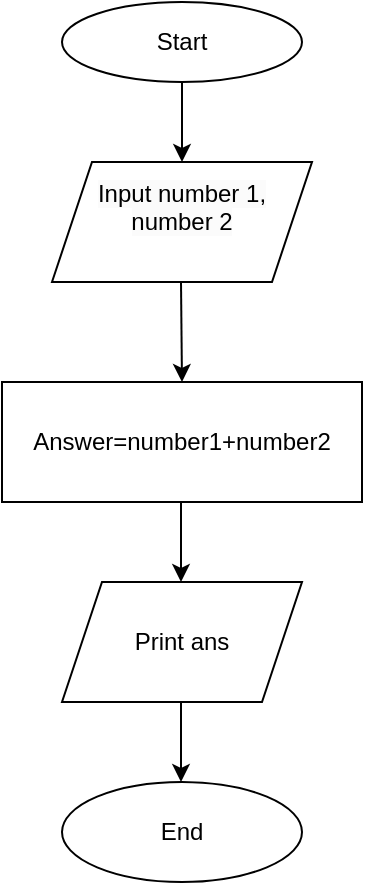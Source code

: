 <mxfile version="20.8.16" type="device"><diagram name="Page-1" id="4fSqd4kDxgyq-UM_JQqs"><mxGraphModel dx="472" dy="778" grid="1" gridSize="10" guides="1" tooltips="1" connect="1" arrows="1" fold="1" page="1" pageScale="1" pageWidth="850" pageHeight="1100" math="0" shadow="0"><root><mxCell id="0"/><mxCell id="1" parent="0"/><mxCell id="SJlhWXbe0oI6cjNZF701-1" value="Start" style="ellipse;whiteSpace=wrap;html=1;" vertex="1" parent="1"><mxGeometry x="180" y="70" width="120" height="40" as="geometry"/></mxCell><mxCell id="SJlhWXbe0oI6cjNZF701-3" value="Answer=number1+number2" style="rounded=0;whiteSpace=wrap;html=1;" vertex="1" parent="1"><mxGeometry x="150" y="260" width="180" height="60" as="geometry"/></mxCell><mxCell id="SJlhWXbe0oI6cjNZF701-4" value="&#10;&lt;span style=&quot;color: rgb(0, 0, 0); font-family: Helvetica; font-size: 12px; font-style: normal; font-variant-ligatures: normal; font-variant-caps: normal; font-weight: 400; letter-spacing: normal; orphans: 2; text-align: center; text-indent: 0px; text-transform: none; widows: 2; word-spacing: 0px; -webkit-text-stroke-width: 0px; background-color: rgb(251, 251, 251); text-decoration-thickness: initial; text-decoration-style: initial; text-decoration-color: initial; float: none; display: inline !important;&quot;&gt;Input number 1, number 2&lt;/span&gt;&#10;&#10;" style="shape=parallelogram;perimeter=parallelogramPerimeter;whiteSpace=wrap;html=1;fixedSize=1;" vertex="1" parent="1"><mxGeometry x="175" y="150" width="130" height="60" as="geometry"/></mxCell><mxCell id="SJlhWXbe0oI6cjNZF701-5" value="Print ans" style="shape=parallelogram;perimeter=parallelogramPerimeter;whiteSpace=wrap;html=1;fixedSize=1;" vertex="1" parent="1"><mxGeometry x="180" y="360" width="120" height="60" as="geometry"/></mxCell><mxCell id="SJlhWXbe0oI6cjNZF701-6" value="End" style="ellipse;whiteSpace=wrap;html=1;" vertex="1" parent="1"><mxGeometry x="180" y="460" width="120" height="50" as="geometry"/></mxCell><mxCell id="SJlhWXbe0oI6cjNZF701-7" value="" style="endArrow=classic;html=1;rounded=0;exitX=0.5;exitY=1;exitDx=0;exitDy=0;" edge="1" parent="1" source="SJlhWXbe0oI6cjNZF701-1" target="SJlhWXbe0oI6cjNZF701-4"><mxGeometry width="50" height="50" relative="1" as="geometry"><mxPoint x="240" y="120" as="sourcePoint"/><mxPoint x="70" y="300" as="targetPoint"/><Array as="points"/></mxGeometry></mxCell><mxCell id="SJlhWXbe0oI6cjNZF701-8" value="" style="endArrow=classic;html=1;rounded=0;exitX=0.5;exitY=1;exitDx=0;exitDy=0;entryX=0.5;entryY=0;entryDx=0;entryDy=0;" edge="1" parent="1" target="SJlhWXbe0oI6cjNZF701-3"><mxGeometry width="50" height="50" relative="1" as="geometry"><mxPoint x="239.5" y="210" as="sourcePoint"/><mxPoint x="239.5" y="250" as="targetPoint"/><Array as="points"/></mxGeometry></mxCell><mxCell id="SJlhWXbe0oI6cjNZF701-9" value="" style="endArrow=classic;html=1;rounded=0;exitX=0.5;exitY=1;exitDx=0;exitDy=0;" edge="1" parent="1"><mxGeometry width="50" height="50" relative="1" as="geometry"><mxPoint x="239.5" y="320" as="sourcePoint"/><mxPoint x="239.5" y="360" as="targetPoint"/><Array as="points"/></mxGeometry></mxCell><mxCell id="SJlhWXbe0oI6cjNZF701-12" value="" style="endArrow=classic;html=1;rounded=0;exitX=0.5;exitY=1;exitDx=0;exitDy=0;" edge="1" parent="1"><mxGeometry width="50" height="50" relative="1" as="geometry"><mxPoint x="239.5" y="420" as="sourcePoint"/><mxPoint x="239.5" y="460" as="targetPoint"/><Array as="points"/></mxGeometry></mxCell></root></mxGraphModel></diagram></mxfile>